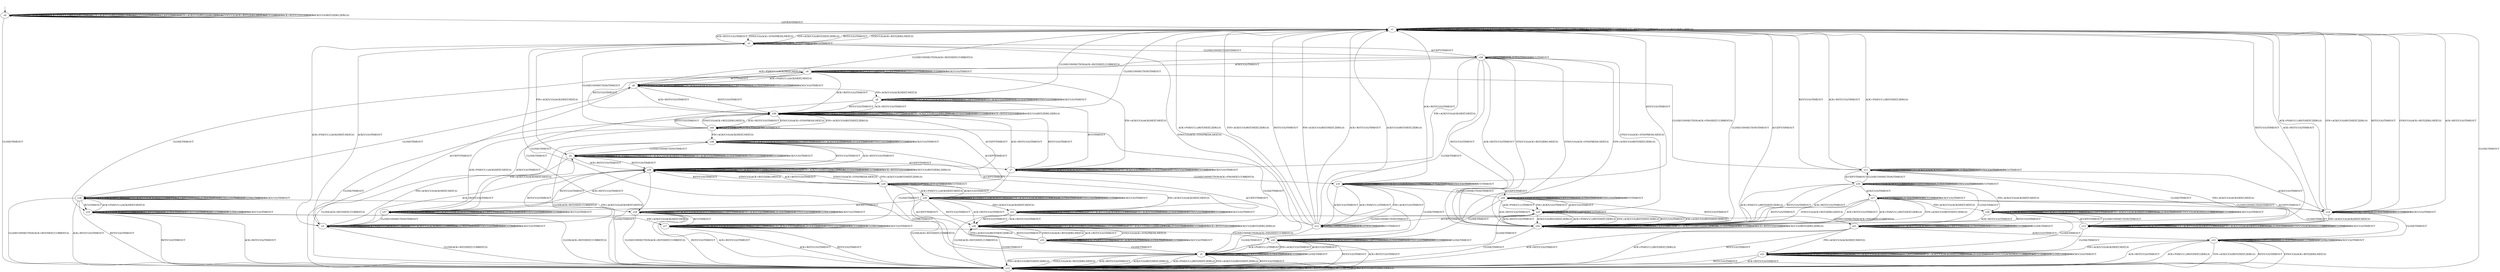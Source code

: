 digraph h8 {
s0 [label="s0"];
s1 [label="s1"];
s15 [label="s15"];
s2 [label="s2"];
s24 [label="s24"];
s3 [label="s3"];
s4 [label="s4"];
s5 [label="s5"];
s26 [label="s26"];
s6 [label="s6"];
s7 [label="s7"];
s28 [label="s28"];
s8 [label="s8"];
s9 [label="s9"];
s10 [label="s10"];
s16 [label="s16"];
s17 [label="s17"];
s29 [label="s29"];
s39 [label="s39"];
s11 [label="s11"];
s12 [label="s12"];
s18 [label="s18"];
s19 [label="s19"];
s20 [label="s20"];
s30 [label="s30"];
s31 [label="s31"];
s34 [label="s34"];
s40 [label="s40"];
s13 [label="s13"];
s14 [label="s14"];
s21 [label="s21"];
s25 [label="s25"];
s32 [label="s32"];
s35 [label="s35"];
s37 [label="s37"];
s38 [label="s38"];
s22 [label="s22"];
s23 [label="s23"];
s27 [label="s27"];
s33 [label="s33"];
s36 [label="s36"];
s0 -> s0 [label="CLOSECONNECTION/TIMEOUT"];
s0 -> s0 [label="ACK+PSH(V,V,1)/RST(ZERO,ZERO,0)"];
s0 -> s0 [label="SYN+ACK(V,V,0)/RST(ZERO,ZERO,0)"];
s0 -> s0 [label="RST(V,V,0)/TIMEOUT"];
s0 -> s0 [label="ACCEPT/TIMEOUT"];
s0 -> s0 [label="FIN+ACK(V,V,0)/RST(ZERO,ZERO,0)"];
s0 -> s1 [label="LISTEN/TIMEOUT"];
s0 -> s0 [label="SYN(V,V,0)/ACK+RST(ZERO,NEXT,0)"];
s0 -> s0 [label="RCV/TIMEOUT"];
s0 -> s0 [label="ACK+RST(V,V,0)/TIMEOUT"];
s0 -> s15 [label="CLOSE/TIMEOUT"];
s0 -> s0 [label="ACK(V,V,0)/RST(ZERO,ZERO,0)"];
s1 -> s1 [label="CLOSECONNECTION/TIMEOUT"];
s1 -> s1 [label="ACK+PSH(V,V,1)/RST(ZERO,ZERO,0)"];
s1 -> s1 [label="SYN+ACK(V,V,0)/RST(ZERO,ZERO,0)"];
s1 -> s1 [label="RST(V,V,0)/TIMEOUT"];
s1 -> s24 [label="ACCEPT/TIMEOUT"];
s1 -> s1 [label="FIN+ACK(V,V,0)/RST(ZERO,ZERO,0)"];
s1 -> s1 [label="LISTEN/TIMEOUT"];
s1 -> s2 [label="SYN(V,V,0)/ACK+SYN(FRESH,NEXT,0)"];
s1 -> s1 [label="RCV/TIMEOUT"];
s1 -> s1 [label="ACK+RST(V,V,0)/TIMEOUT"];
s1 -> s15 [label="CLOSE/TIMEOUT"];
s1 -> s1 [label="ACK(V,V,0)/RST(ZERO,ZERO,0)"];
s15 -> s15 [label="CLOSECONNECTION/TIMEOUT"];
s15 -> s15 [label="ACK+PSH(V,V,1)/RST(ZERO,ZERO,0)"];
s15 -> s15 [label="SYN+ACK(V,V,0)/RST(ZERO,ZERO,0)"];
s15 -> s15 [label="RST(V,V,0)/TIMEOUT"];
s15 -> s15 [label="ACCEPT/TIMEOUT"];
s15 -> s15 [label="FIN+ACK(V,V,0)/RST(ZERO,ZERO,0)"];
s15 -> s15 [label="LISTEN/TIMEOUT"];
s15 -> s15 [label="SYN(V,V,0)/ACK+RST(ZERO,NEXT,0)"];
s15 -> s15 [label="RCV/TIMEOUT"];
s15 -> s15 [label="ACK+RST(V,V,0)/TIMEOUT"];
s15 -> s15 [label="CLOSE/TIMEOUT"];
s15 -> s15 [label="ACK(V,V,0)/RST(ZERO,ZERO,0)"];
s2 -> s2 [label="CLOSECONNECTION/TIMEOUT"];
s2 -> s3 [label="ACK+PSH(V,V,1)/ACK(NEXT,NEXT,0)"];
s2 -> s1 [label="SYN+ACK(V,V,0)/RST(NEXT,ZERO,0)"];
s2 -> s1 [label="RST(V,V,0)/TIMEOUT"];
s2 -> s26 [label="ACCEPT/TIMEOUT"];
s2 -> s4 [label="FIN+ACK(V,V,0)/ACK(NEXT,NEXT,0)"];
s2 -> s2 [label="LISTEN/TIMEOUT"];
s2 -> s1 [label="SYN(V,V,0)/ACK+RST(ZERO,NEXT,0)"];
s2 -> s2 [label="RCV/TIMEOUT"];
s2 -> s1 [label="ACK+RST(V,V,0)/TIMEOUT"];
s2 -> s5 [label="CLOSE/TIMEOUT"];
s2 -> s3 [label="ACK(V,V,0)/TIMEOUT"];
s24 -> s1 [label="CLOSECONNECTION/TIMEOUT"];
s24 -> s24 [label="ACK+PSH(V,V,1)/RST(ZERO,ZERO,0)"];
s24 -> s24 [label="SYN+ACK(V,V,0)/RST(ZERO,ZERO,0)"];
s24 -> s24 [label="RST(V,V,0)/TIMEOUT"];
s24 -> s24 [label="ACCEPT/TIMEOUT"];
s24 -> s24 [label="FIN+ACK(V,V,0)/RST(ZERO,ZERO,0)"];
s24 -> s24 [label="LISTEN/TIMEOUT"];
s24 -> s26 [label="SYN(V,V,0)/ACK+SYN(FRESH,NEXT,0)"];
s24 -> s24 [label="RCV/TIMEOUT"];
s24 -> s24 [label="ACK+RST(V,V,0)/TIMEOUT"];
s24 -> s15 [label="CLOSE/TIMEOUT"];
s24 -> s24 [label="ACK(V,V,0)/RST(ZERO,ZERO,0)"];
s3 -> s3 [label="CLOSECONNECTION/TIMEOUT"];
s3 -> s3 [label="ACK+PSH(V,V,1)/ACK(NEXT,NEXT,0)"];
s3 -> s3 [label="SYN+ACK(V,V,0)/ACK(NEXT,CURRENT,0)"];
s3 -> s28 [label="RST(V,V,0)/TIMEOUT"];
s3 -> s6 [label="ACCEPT/TIMEOUT"];
s3 -> s4 [label="FIN+ACK(V,V,0)/ACK(NEXT,NEXT,0)"];
s3 -> s3 [label="LISTEN/TIMEOUT"];
s3 -> s3 [label="SYN(V,V,0)/TIMEOUT"];
s3 -> s3 [label="RCV/TIMEOUT"];
s3 -> s28 [label="ACK+RST(V,V,0)/TIMEOUT"];
s3 -> s15 [label="CLOSE/ACK+RST(NEXT,CURRENT,0)"];
s3 -> s3 [label="ACK(V,V,0)/TIMEOUT"];
s4 -> s4 [label="CLOSECONNECTION/TIMEOUT"];
s4 -> s4 [label="ACK+PSH(V,V,1)/TIMEOUT"];
s4 -> s4 [label="SYN+ACK(V,V,0)/ACK(NEXT,CURRENT,0)"];
s4 -> s28 [label="RST(V,V,0)/TIMEOUT"];
s4 -> s7 [label="ACCEPT/TIMEOUT"];
s4 -> s4 [label="FIN+ACK(V,V,0)/TIMEOUT"];
s4 -> s4 [label="LISTEN/TIMEOUT"];
s4 -> s4 [label="SYN(V,V,0)/TIMEOUT"];
s4 -> s4 [label="RCV/TIMEOUT"];
s4 -> s28 [label="ACK+RST(V,V,0)/TIMEOUT"];
s4 -> s15 [label="CLOSE/ACK+RST(NEXT,CURRENT,0)"];
s4 -> s4 [label="ACK(V,V,0)/TIMEOUT"];
s5 -> s5 [label="CLOSECONNECTION/TIMEOUT"];
s5 -> s15 [label="ACK+PSH(V,V,1)/RST(NEXT,ZERO,0)"];
s5 -> s15 [label="SYN+ACK(V,V,0)/RST(NEXT,ZERO,0)"];
s5 -> s15 [label="RST(V,V,0)/TIMEOUT"];
s5 -> s5 [label="ACCEPT/TIMEOUT"];
s5 -> s15 [label="FIN+ACK(V,V,0)/RST(NEXT,ZERO,0)"];
s5 -> s5 [label="LISTEN/TIMEOUT"];
s5 -> s15 [label="SYN(V,V,0)/ACK+RST(ZERO,NEXT,0)"];
s5 -> s5 [label="RCV/TIMEOUT"];
s5 -> s15 [label="ACK+RST(V,V,0)/TIMEOUT"];
s5 -> s5 [label="CLOSE/TIMEOUT"];
s5 -> s15 [label="ACK(V,V,0)/RST(NEXT,ZERO,0)"];
s26 -> s2 [label="CLOSECONNECTION/TIMEOUT"];
s26 -> s6 [label="ACK+PSH(V,V,1)/ACK(NEXT,NEXT,0)"];
s26 -> s24 [label="SYN+ACK(V,V,0)/RST(NEXT,ZERO,0)"];
s26 -> s24 [label="RST(V,V,0)/TIMEOUT"];
s26 -> s26 [label="ACCEPT/TIMEOUT"];
s26 -> s7 [label="FIN+ACK(V,V,0)/ACK(NEXT,NEXT,0)"];
s26 -> s26 [label="LISTEN/TIMEOUT"];
s26 -> s24 [label="SYN(V,V,0)/ACK+RST(ZERO,NEXT,0)"];
s26 -> s26 [label="RCV/TIMEOUT"];
s26 -> s24 [label="ACK+RST(V,V,0)/TIMEOUT"];
s26 -> s5 [label="CLOSE/TIMEOUT"];
s26 -> s9 [label="ACK(V,V,0)/TIMEOUT"];
s6 -> s1 [label="CLOSECONNECTION/ACK+RST(NEXT,CURRENT,0)"];
s6 -> s6 [label="ACK+PSH(V,V,1)/ACK(NEXT,NEXT,0)"];
s6 -> s6 [label="SYN+ACK(V,V,0)/ACK(NEXT,CURRENT,0)"];
s6 -> s39 [label="RST(V,V,0)/TIMEOUT"];
s6 -> s6 [label="ACCEPT/TIMEOUT"];
s6 -> s8 [label="FIN+ACK(V,V,0)/ACK(NEXT,NEXT,0)"];
s6 -> s6 [label="LISTEN/TIMEOUT"];
s6 -> s6 [label="SYN(V,V,0)/TIMEOUT"];
s6 -> s9 [label="RCV/TIMEOUT"];
s6 -> s39 [label="ACK+RST(V,V,0)/TIMEOUT"];
s6 -> s16 [label="CLOSE/TIMEOUT"];
s6 -> s6 [label="ACK(V,V,0)/TIMEOUT"];
s7 -> s10 [label="CLOSECONNECTION/ACK+FIN(NEXT,CURRENT,0)"];
s7 -> s7 [label="ACK+PSH(V,V,1)/TIMEOUT"];
s7 -> s7 [label="SYN+ACK(V,V,0)/ACK(NEXT,CURRENT,0)"];
s7 -> s39 [label="RST(V,V,0)/TIMEOUT"];
s7 -> s7 [label="ACCEPT/TIMEOUT"];
s7 -> s7 [label="FIN+ACK(V,V,0)/TIMEOUT"];
s7 -> s7 [label="LISTEN/TIMEOUT"];
s7 -> s7 [label="SYN(V,V,0)/TIMEOUT"];
s7 -> s7 [label="RCV/TIMEOUT"];
s7 -> s39 [label="ACK+RST(V,V,0)/TIMEOUT"];
s7 -> s17 [label="CLOSE/TIMEOUT"];
s7 -> s7 [label="ACK(V,V,0)/TIMEOUT"];
s28 -> s28 [label="CLOSECONNECTION/TIMEOUT"];
s28 -> s28 [label="ACK+PSH(V,V,1)/RST(ZERO,ZERO,0)"];
s28 -> s28 [label="SYN+ACK(V,V,0)/RST(ZERO,ZERO,0)"];
s28 -> s28 [label="RST(V,V,0)/TIMEOUT"];
s28 -> s39 [label="ACCEPT/TIMEOUT"];
s28 -> s28 [label="FIN+ACK(V,V,0)/RST(ZERO,ZERO,0)"];
s28 -> s28 [label="LISTEN/TIMEOUT"];
s28 -> s29 [label="SYN(V,V,0)/ACK+SYN(FRESH,NEXT,0)"];
s28 -> s28 [label="RCV/TIMEOUT"];
s28 -> s28 [label="ACK+RST(V,V,0)/TIMEOUT"];
s28 -> s15 [label="CLOSE/TIMEOUT"];
s28 -> s28 [label="ACK(V,V,0)/RST(ZERO,ZERO,0)"];
s8 -> s1 [label="CLOSECONNECTION/ACK+RST(NEXT,CURRENT,0)"];
s8 -> s8 [label="ACK+PSH(V,V,1)/TIMEOUT"];
s8 -> s8 [label="SYN+ACK(V,V,0)/ACK(NEXT,CURRENT,0)"];
s8 -> s39 [label="RST(V,V,0)/TIMEOUT"];
s8 -> s8 [label="ACCEPT/TIMEOUT"];
s8 -> s8 [label="FIN+ACK(V,V,0)/TIMEOUT"];
s8 -> s8 [label="LISTEN/TIMEOUT"];
s8 -> s8 [label="SYN(V,V,0)/TIMEOUT"];
s8 -> s7 [label="RCV/TIMEOUT"];
s8 -> s39 [label="ACK+RST(V,V,0)/TIMEOUT"];
s8 -> s18 [label="CLOSE/TIMEOUT"];
s8 -> s8 [label="ACK(V,V,0)/TIMEOUT"];
s9 -> s11 [label="CLOSECONNECTION/ACK+FIN(NEXT,CURRENT,0)"];
s9 -> s6 [label="ACK+PSH(V,V,1)/ACK(NEXT,NEXT,0)"];
s9 -> s9 [label="SYN+ACK(V,V,0)/ACK(NEXT,CURRENT,0)"];
s9 -> s39 [label="RST(V,V,0)/TIMEOUT"];
s9 -> s9 [label="ACCEPT/TIMEOUT"];
s9 -> s7 [label="FIN+ACK(V,V,0)/ACK(NEXT,NEXT,0)"];
s9 -> s9 [label="LISTEN/TIMEOUT"];
s9 -> s9 [label="SYN(V,V,0)/TIMEOUT"];
s9 -> s9 [label="RCV/TIMEOUT"];
s9 -> s39 [label="ACK+RST(V,V,0)/TIMEOUT"];
s9 -> s19 [label="CLOSE/TIMEOUT"];
s9 -> s9 [label="ACK(V,V,0)/TIMEOUT"];
s10 -> s10 [label="CLOSECONNECTION/TIMEOUT"];
s10 -> s12 [label="ACK+PSH(V,V,1)/TIMEOUT"];
s10 -> s10 [label="SYN+ACK(V,V,0)/ACK(NEXT,CURRENT,0)"];
s10 -> s1 [label="RST(V,V,0)/TIMEOUT"];
s10 -> s34 [label="ACCEPT/TIMEOUT"];
s10 -> s12 [label="FIN+ACK(V,V,0)/TIMEOUT"];
s10 -> s10 [label="LISTEN/TIMEOUT"];
s10 -> s10 [label="SYN(V,V,0)/TIMEOUT"];
s10 -> s10 [label="RCV/TIMEOUT"];
s10 -> s1 [label="ACK+RST(V,V,0)/TIMEOUT"];
s10 -> s20 [label="CLOSE/TIMEOUT"];
s10 -> s12 [label="ACK(V,V,0)/TIMEOUT"];
s16 -> s15 [label="CLOSECONNECTION/ACK+RST(NEXT,CURRENT,0)"];
s16 -> s16 [label="ACK+PSH(V,V,1)/ACK(NEXT,NEXT,0)"];
s16 -> s16 [label="SYN+ACK(V,V,0)/ACK(NEXT,CURRENT,0)"];
s16 -> s15 [label="RST(V,V,0)/TIMEOUT"];
s16 -> s16 [label="ACCEPT/TIMEOUT"];
s16 -> s18 [label="FIN+ACK(V,V,0)/ACK(NEXT,NEXT,0)"];
s16 -> s16 [label="LISTEN/TIMEOUT"];
s16 -> s16 [label="SYN(V,V,0)/TIMEOUT"];
s16 -> s19 [label="RCV/TIMEOUT"];
s16 -> s15 [label="ACK+RST(V,V,0)/TIMEOUT"];
s16 -> s16 [label="CLOSE/TIMEOUT"];
s16 -> s16 [label="ACK(V,V,0)/TIMEOUT"];
s17 -> s20 [label="CLOSECONNECTION/ACK+FIN(NEXT,CURRENT,0)"];
s17 -> s17 [label="ACK+PSH(V,V,1)/TIMEOUT"];
s17 -> s17 [label="SYN+ACK(V,V,0)/ACK(NEXT,CURRENT,0)"];
s17 -> s15 [label="RST(V,V,0)/TIMEOUT"];
s17 -> s17 [label="ACCEPT/TIMEOUT"];
s17 -> s17 [label="FIN+ACK(V,V,0)/TIMEOUT"];
s17 -> s17 [label="LISTEN/TIMEOUT"];
s17 -> s17 [label="SYN(V,V,0)/TIMEOUT"];
s17 -> s17 [label="RCV/TIMEOUT"];
s17 -> s15 [label="ACK+RST(V,V,0)/TIMEOUT"];
s17 -> s17 [label="CLOSE/TIMEOUT"];
s17 -> s17 [label="ACK(V,V,0)/TIMEOUT"];
s29 -> s29 [label="CLOSECONNECTION/TIMEOUT"];
s29 -> s30 [label="ACK+PSH(V,V,1)/ACK(NEXT,NEXT,0)"];
s29 -> s28 [label="SYN+ACK(V,V,0)/RST(NEXT,ZERO,0)"];
s29 -> s28 [label="RST(V,V,0)/TIMEOUT"];
s29 -> s40 [label="ACCEPT/TIMEOUT"];
s29 -> s31 [label="FIN+ACK(V,V,0)/ACK(NEXT,NEXT,0)"];
s29 -> s29 [label="LISTEN/TIMEOUT"];
s29 -> s28 [label="SYN(V,V,0)/ACK+RST(ZERO,NEXT,0)"];
s29 -> s29 [label="RCV/TIMEOUT"];
s29 -> s28 [label="ACK+RST(V,V,0)/TIMEOUT"];
s29 -> s5 [label="CLOSE/TIMEOUT"];
s29 -> s30 [label="ACK(V,V,0)/TIMEOUT"];
s39 -> s1 [label="CLOSECONNECTION/TIMEOUT"];
s39 -> s39 [label="ACK+PSH(V,V,1)/RST(ZERO,ZERO,0)"];
s39 -> s39 [label="SYN+ACK(V,V,0)/RST(ZERO,ZERO,0)"];
s39 -> s39 [label="RST(V,V,0)/TIMEOUT"];
s39 -> s39 [label="ACCEPT/TIMEOUT"];
s39 -> s39 [label="FIN+ACK(V,V,0)/RST(ZERO,ZERO,0)"];
s39 -> s39 [label="LISTEN/TIMEOUT"];
s39 -> s40 [label="SYN(V,V,0)/ACK+SYN(FRESH,NEXT,0)"];
s39 -> s39 [label="RCV/TIMEOUT"];
s39 -> s39 [label="ACK+RST(V,V,0)/TIMEOUT"];
s39 -> s15 [label="CLOSE/TIMEOUT"];
s39 -> s39 [label="ACK(V,V,0)/RST(ZERO,ZERO,0)"];
s11 -> s11 [label="CLOSECONNECTION/TIMEOUT"];
s11 -> s1 [label="ACK+PSH(V,V,1)/RST(NEXT,ZERO,0)"];
s11 -> s11 [label="SYN+ACK(V,V,0)/ACK(NEXT,CURRENT,0)"];
s11 -> s1 [label="RST(V,V,0)/TIMEOUT"];
s11 -> s35 [label="ACCEPT/TIMEOUT"];
s11 -> s13 [label="FIN+ACK(V,V,0)/ACK(NEXT,NEXT,0)"];
s11 -> s11 [label="LISTEN/TIMEOUT"];
s11 -> s11 [label="SYN(V,V,0)/TIMEOUT"];
s11 -> s11 [label="RCV/TIMEOUT"];
s11 -> s1 [label="ACK+RST(V,V,0)/TIMEOUT"];
s11 -> s21 [label="CLOSE/TIMEOUT"];
s11 -> s14 [label="ACK(V,V,0)/TIMEOUT"];
s12 -> s12 [label="CLOSECONNECTION/TIMEOUT"];
s12 -> s1 [label="ACK+PSH(V,V,1)/RST(NEXT,ZERO,0)"];
s12 -> s1 [label="SYN+ACK(V,V,0)/RST(NEXT,ZERO,0)"];
s12 -> s1 [label="RST(V,V,0)/TIMEOUT"];
s12 -> s25 [label="ACCEPT/TIMEOUT"];
s12 -> s1 [label="FIN+ACK(V,V,0)/RST(NEXT,ZERO,0)"];
s12 -> s12 [label="LISTEN/TIMEOUT"];
s12 -> s2 [label="SYN(V,V,0)/ACK+SYN(FRESH,NEXT,0)"];
s12 -> s12 [label="RCV/TIMEOUT"];
s12 -> s1 [label="ACK+RST(V,V,0)/TIMEOUT"];
s12 -> s5 [label="CLOSE/TIMEOUT"];
s12 -> s1 [label="ACK(V,V,0)/RST(NEXT,ZERO,0)"];
s18 -> s15 [label="CLOSECONNECTION/ACK+RST(NEXT,CURRENT,0)"];
s18 -> s18 [label="ACK+PSH(V,V,1)/TIMEOUT"];
s18 -> s18 [label="SYN+ACK(V,V,0)/ACK(NEXT,CURRENT,0)"];
s18 -> s15 [label="RST(V,V,0)/TIMEOUT"];
s18 -> s18 [label="ACCEPT/TIMEOUT"];
s18 -> s18 [label="FIN+ACK(V,V,0)/TIMEOUT"];
s18 -> s18 [label="LISTEN/TIMEOUT"];
s18 -> s18 [label="SYN(V,V,0)/TIMEOUT"];
s18 -> s17 [label="RCV/TIMEOUT"];
s18 -> s15 [label="ACK+RST(V,V,0)/TIMEOUT"];
s18 -> s18 [label="CLOSE/TIMEOUT"];
s18 -> s18 [label="ACK(V,V,0)/TIMEOUT"];
s19 -> s21 [label="CLOSECONNECTION/ACK+FIN(NEXT,CURRENT,0)"];
s19 -> s16 [label="ACK+PSH(V,V,1)/ACK(NEXT,NEXT,0)"];
s19 -> s19 [label="SYN+ACK(V,V,0)/ACK(NEXT,CURRENT,0)"];
s19 -> s15 [label="RST(V,V,0)/TIMEOUT"];
s19 -> s19 [label="ACCEPT/TIMEOUT"];
s19 -> s17 [label="FIN+ACK(V,V,0)/ACK(NEXT,NEXT,0)"];
s19 -> s19 [label="LISTEN/TIMEOUT"];
s19 -> s19 [label="SYN(V,V,0)/TIMEOUT"];
s19 -> s19 [label="RCV/TIMEOUT"];
s19 -> s15 [label="ACK+RST(V,V,0)/TIMEOUT"];
s19 -> s19 [label="CLOSE/TIMEOUT"];
s19 -> s19 [label="ACK(V,V,0)/TIMEOUT"];
s20 -> s20 [label="CLOSECONNECTION/TIMEOUT"];
s20 -> s5 [label="ACK+PSH(V,V,1)/TIMEOUT"];
s20 -> s20 [label="SYN+ACK(V,V,0)/ACK(NEXT,CURRENT,0)"];
s20 -> s15 [label="RST(V,V,0)/TIMEOUT"];
s20 -> s20 [label="ACCEPT/TIMEOUT"];
s20 -> s5 [label="FIN+ACK(V,V,0)/TIMEOUT"];
s20 -> s20 [label="LISTEN/TIMEOUT"];
s20 -> s20 [label="SYN(V,V,0)/TIMEOUT"];
s20 -> s20 [label="RCV/TIMEOUT"];
s20 -> s15 [label="ACK+RST(V,V,0)/TIMEOUT"];
s20 -> s20 [label="CLOSE/TIMEOUT"];
s20 -> s5 [label="ACK(V,V,0)/TIMEOUT"];
s30 -> s30 [label="CLOSECONNECTION/TIMEOUT"];
s30 -> s30 [label="ACK+PSH(V,V,1)/ACK(NEXT,NEXT,0)"];
s30 -> s30 [label="SYN+ACK(V,V,0)/ACK(NEXT,CURRENT,0)"];
s30 -> s32 [label="RST(V,V,0)/TIMEOUT"];
s30 -> s37 [label="ACCEPT/TIMEOUT"];
s30 -> s31 [label="FIN+ACK(V,V,0)/ACK(NEXT,NEXT,0)"];
s30 -> s30 [label="LISTEN/TIMEOUT"];
s30 -> s30 [label="SYN(V,V,0)/TIMEOUT"];
s30 -> s30 [label="RCV/TIMEOUT"];
s30 -> s32 [label="ACK+RST(V,V,0)/TIMEOUT"];
s30 -> s15 [label="CLOSE/ACK+RST(NEXT,CURRENT,0)"];
s30 -> s30 [label="ACK(V,V,0)/TIMEOUT"];
s31 -> s31 [label="CLOSECONNECTION/TIMEOUT"];
s31 -> s31 [label="ACK+PSH(V,V,1)/TIMEOUT"];
s31 -> s31 [label="SYN+ACK(V,V,0)/ACK(NEXT,CURRENT,0)"];
s31 -> s32 [label="RST(V,V,0)/TIMEOUT"];
s31 -> s38 [label="ACCEPT/TIMEOUT"];
s31 -> s31 [label="FIN+ACK(V,V,0)/TIMEOUT"];
s31 -> s31 [label="LISTEN/TIMEOUT"];
s31 -> s31 [label="SYN(V,V,0)/TIMEOUT"];
s31 -> s31 [label="RCV/TIMEOUT"];
s31 -> s32 [label="ACK+RST(V,V,0)/TIMEOUT"];
s31 -> s15 [label="CLOSE/ACK+RST(NEXT,CURRENT,0)"];
s31 -> s31 [label="ACK(V,V,0)/TIMEOUT"];
s34 -> s10 [label="CLOSECONNECTION/TIMEOUT"];
s34 -> s25 [label="ACK+PSH(V,V,1)/TIMEOUT"];
s34 -> s34 [label="SYN+ACK(V,V,0)/ACK(NEXT,CURRENT,0)"];
s34 -> s24 [label="RST(V,V,0)/TIMEOUT"];
s34 -> s34 [label="ACCEPT/TIMEOUT"];
s34 -> s25 [label="FIN+ACK(V,V,0)/TIMEOUT"];
s34 -> s34 [label="LISTEN/TIMEOUT"];
s34 -> s34 [label="SYN(V,V,0)/TIMEOUT"];
s34 -> s34 [label="RCV/TIMEOUT"];
s34 -> s24 [label="ACK+RST(V,V,0)/TIMEOUT"];
s34 -> s20 [label="CLOSE/TIMEOUT"];
s34 -> s25 [label="ACK(V,V,0)/TIMEOUT"];
s40 -> s2 [label="CLOSECONNECTION/TIMEOUT"];
s40 -> s37 [label="ACK+PSH(V,V,1)/ACK(NEXT,NEXT,0)"];
s40 -> s39 [label="SYN+ACK(V,V,0)/RST(NEXT,ZERO,0)"];
s40 -> s39 [label="RST(V,V,0)/TIMEOUT"];
s40 -> s40 [label="ACCEPT/TIMEOUT"];
s40 -> s38 [label="FIN+ACK(V,V,0)/ACK(NEXT,NEXT,0)"];
s40 -> s40 [label="LISTEN/TIMEOUT"];
s40 -> s39 [label="SYN(V,V,0)/ACK+RST(ZERO,NEXT,0)"];
s40 -> s40 [label="RCV/TIMEOUT"];
s40 -> s39 [label="ACK+RST(V,V,0)/TIMEOUT"];
s40 -> s5 [label="CLOSE/TIMEOUT"];
s40 -> s37 [label="ACK(V,V,0)/TIMEOUT"];
s13 -> s13 [label="CLOSECONNECTION/TIMEOUT"];
s13 -> s13 [label="ACK+PSH(V,V,1)/ACK(NEXT,CURRENT,0)"];
s13 -> s13 [label="SYN+ACK(V,V,0)/ACK(NEXT,CURRENT,0)"];
s13 -> s1 [label="RST(V,V,0)/TIMEOUT"];
s13 -> s36 [label="ACCEPT/TIMEOUT"];
s13 -> s13 [label="FIN+ACK(V,V,0)/ACK(NEXT,CURRENT,0)"];
s13 -> s13 [label="LISTEN/TIMEOUT"];
s13 -> s13 [label="SYN(V,V,0)/ACK(NEXT,CURRENT,0)"];
s13 -> s13 [label="RCV/TIMEOUT"];
s13 -> s1 [label="ACK+RST(V,V,0)/TIMEOUT"];
s13 -> s22 [label="CLOSE/TIMEOUT"];
s13 -> s13 [label="ACK(V,V,0)/TIMEOUT"];
s14 -> s14 [label="CLOSECONNECTION/TIMEOUT"];
s14 -> s1 [label="ACK+PSH(V,V,1)/RST(NEXT,ZERO,0)"];
s14 -> s1 [label="SYN+ACK(V,V,0)/RST(NEXT,ZERO,0)"];
s14 -> s1 [label="RST(V,V,0)/TIMEOUT"];
s14 -> s27 [label="ACCEPT/TIMEOUT"];
s14 -> s13 [label="FIN+ACK(V,V,0)/ACK(NEXT,NEXT,0)"];
s14 -> s14 [label="LISTEN/TIMEOUT"];
s14 -> s1 [label="SYN(V,V,0)/ACK+RST(ZERO,NEXT,0)"];
s14 -> s14 [label="RCV/TIMEOUT"];
s14 -> s1 [label="ACK+RST(V,V,0)/TIMEOUT"];
s14 -> s23 [label="CLOSE/TIMEOUT"];
s14 -> s14 [label="ACK(V,V,0)/TIMEOUT"];
s21 -> s21 [label="CLOSECONNECTION/TIMEOUT"];
s21 -> s15 [label="ACK+PSH(V,V,1)/RST(NEXT,ZERO,0)"];
s21 -> s21 [label="SYN+ACK(V,V,0)/ACK(NEXT,CURRENT,0)"];
s21 -> s15 [label="RST(V,V,0)/TIMEOUT"];
s21 -> s21 [label="ACCEPT/TIMEOUT"];
s21 -> s22 [label="FIN+ACK(V,V,0)/ACK(NEXT,NEXT,0)"];
s21 -> s21 [label="LISTEN/TIMEOUT"];
s21 -> s21 [label="SYN(V,V,0)/TIMEOUT"];
s21 -> s21 [label="RCV/TIMEOUT"];
s21 -> s15 [label="ACK+RST(V,V,0)/TIMEOUT"];
s21 -> s21 [label="CLOSE/TIMEOUT"];
s21 -> s23 [label="ACK(V,V,0)/TIMEOUT"];
s25 -> s12 [label="CLOSECONNECTION/TIMEOUT"];
s25 -> s24 [label="ACK+PSH(V,V,1)/RST(NEXT,ZERO,0)"];
s25 -> s24 [label="SYN+ACK(V,V,0)/RST(NEXT,ZERO,0)"];
s25 -> s24 [label="RST(V,V,0)/TIMEOUT"];
s25 -> s25 [label="ACCEPT/TIMEOUT"];
s25 -> s24 [label="FIN+ACK(V,V,0)/RST(NEXT,ZERO,0)"];
s25 -> s25 [label="LISTEN/TIMEOUT"];
s25 -> s26 [label="SYN(V,V,0)/ACK+SYN(FRESH,NEXT,0)"];
s25 -> s25 [label="RCV/TIMEOUT"];
s25 -> s24 [label="ACK+RST(V,V,0)/TIMEOUT"];
s25 -> s5 [label="CLOSE/TIMEOUT"];
s25 -> s24 [label="ACK(V,V,0)/RST(NEXT,ZERO,0)"];
s32 -> s32 [label="CLOSECONNECTION/TIMEOUT"];
s32 -> s32 [label="ACK+PSH(V,V,1)/RST(ZERO,ZERO,0)"];
s32 -> s32 [label="SYN+ACK(V,V,0)/RST(ZERO,ZERO,0)"];
s32 -> s32 [label="RST(V,V,0)/TIMEOUT"];
s32 -> s28 [label="ACCEPT/TIMEOUT"];
s32 -> s32 [label="FIN+ACK(V,V,0)/RST(ZERO,ZERO,0)"];
s32 -> s32 [label="LISTEN/TIMEOUT"];
s32 -> s33 [label="SYN(V,V,0)/ACK+SYN(FRESH,NEXT,0)"];
s32 -> s32 [label="RCV/TIMEOUT"];
s32 -> s32 [label="ACK+RST(V,V,0)/TIMEOUT"];
s32 -> s15 [label="CLOSE/TIMEOUT"];
s32 -> s32 [label="ACK(V,V,0)/RST(ZERO,ZERO,0)"];
s35 -> s11 [label="CLOSECONNECTION/TIMEOUT"];
s35 -> s24 [label="ACK+PSH(V,V,1)/RST(NEXT,ZERO,0)"];
s35 -> s35 [label="SYN+ACK(V,V,0)/ACK(NEXT,CURRENT,0)"];
s35 -> s24 [label="RST(V,V,0)/TIMEOUT"];
s35 -> s35 [label="ACCEPT/TIMEOUT"];
s35 -> s36 [label="FIN+ACK(V,V,0)/ACK(NEXT,NEXT,0)"];
s35 -> s35 [label="LISTEN/TIMEOUT"];
s35 -> s35 [label="SYN(V,V,0)/TIMEOUT"];
s35 -> s35 [label="RCV/TIMEOUT"];
s35 -> s24 [label="ACK+RST(V,V,0)/TIMEOUT"];
s35 -> s21 [label="CLOSE/TIMEOUT"];
s35 -> s27 [label="ACK(V,V,0)/TIMEOUT"];
s37 -> s3 [label="CLOSECONNECTION/TIMEOUT"];
s37 -> s37 [label="ACK+PSH(V,V,1)/ACK(NEXT,NEXT,0)"];
s37 -> s37 [label="SYN+ACK(V,V,0)/ACK(NEXT,CURRENT,0)"];
s37 -> s28 [label="RST(V,V,0)/TIMEOUT"];
s37 -> s37 [label="ACCEPT/TIMEOUT"];
s37 -> s38 [label="FIN+ACK(V,V,0)/ACK(NEXT,NEXT,0)"];
s37 -> s37 [label="LISTEN/TIMEOUT"];
s37 -> s37 [label="SYN(V,V,0)/TIMEOUT"];
s37 -> s37 [label="RCV/TIMEOUT"];
s37 -> s28 [label="ACK+RST(V,V,0)/TIMEOUT"];
s37 -> s15 [label="CLOSE/ACK+RST(NEXT,CURRENT,0)"];
s37 -> s37 [label="ACK(V,V,0)/TIMEOUT"];
s38 -> s4 [label="CLOSECONNECTION/TIMEOUT"];
s38 -> s38 [label="ACK+PSH(V,V,1)/TIMEOUT"];
s38 -> s38 [label="SYN+ACK(V,V,0)/ACK(NEXT,CURRENT,0)"];
s38 -> s28 [label="RST(V,V,0)/TIMEOUT"];
s38 -> s38 [label="ACCEPT/TIMEOUT"];
s38 -> s38 [label="FIN+ACK(V,V,0)/TIMEOUT"];
s38 -> s38 [label="LISTEN/TIMEOUT"];
s38 -> s38 [label="SYN(V,V,0)/TIMEOUT"];
s38 -> s38 [label="RCV/TIMEOUT"];
s38 -> s28 [label="ACK+RST(V,V,0)/TIMEOUT"];
s38 -> s15 [label="CLOSE/ACK+RST(NEXT,CURRENT,0)"];
s38 -> s38 [label="ACK(V,V,0)/TIMEOUT"];
s22 -> s22 [label="CLOSECONNECTION/TIMEOUT"];
s22 -> s22 [label="ACK+PSH(V,V,1)/ACK(NEXT,CURRENT,0)"];
s22 -> s22 [label="SYN+ACK(V,V,0)/ACK(NEXT,CURRENT,0)"];
s22 -> s15 [label="RST(V,V,0)/TIMEOUT"];
s22 -> s22 [label="ACCEPT/TIMEOUT"];
s22 -> s22 [label="FIN+ACK(V,V,0)/ACK(NEXT,CURRENT,0)"];
s22 -> s22 [label="LISTEN/TIMEOUT"];
s22 -> s22 [label="SYN(V,V,0)/ACK(NEXT,CURRENT,0)"];
s22 -> s22 [label="RCV/TIMEOUT"];
s22 -> s15 [label="ACK+RST(V,V,0)/TIMEOUT"];
s22 -> s22 [label="CLOSE/TIMEOUT"];
s22 -> s22 [label="ACK(V,V,0)/TIMEOUT"];
s23 -> s23 [label="CLOSECONNECTION/TIMEOUT"];
s23 -> s15 [label="ACK+PSH(V,V,1)/RST(NEXT,ZERO,0)"];
s23 -> s15 [label="SYN+ACK(V,V,0)/RST(NEXT,ZERO,0)"];
s23 -> s15 [label="RST(V,V,0)/TIMEOUT"];
s23 -> s23 [label="ACCEPT/TIMEOUT"];
s23 -> s22 [label="FIN+ACK(V,V,0)/ACK(NEXT,NEXT,0)"];
s23 -> s23 [label="LISTEN/TIMEOUT"];
s23 -> s15 [label="SYN(V,V,0)/ACK+RST(ZERO,NEXT,0)"];
s23 -> s23 [label="RCV/TIMEOUT"];
s23 -> s15 [label="ACK+RST(V,V,0)/TIMEOUT"];
s23 -> s23 [label="CLOSE/TIMEOUT"];
s23 -> s23 [label="ACK(V,V,0)/TIMEOUT"];
s27 -> s14 [label="CLOSECONNECTION/TIMEOUT"];
s27 -> s24 [label="ACK+PSH(V,V,1)/RST(NEXT,ZERO,0)"];
s27 -> s24 [label="SYN+ACK(V,V,0)/RST(NEXT,ZERO,0)"];
s27 -> s24 [label="RST(V,V,0)/TIMEOUT"];
s27 -> s27 [label="ACCEPT/TIMEOUT"];
s27 -> s36 [label="FIN+ACK(V,V,0)/ACK(NEXT,NEXT,0)"];
s27 -> s27 [label="LISTEN/TIMEOUT"];
s27 -> s24 [label="SYN(V,V,0)/ACK+RST(ZERO,NEXT,0)"];
s27 -> s27 [label="RCV/TIMEOUT"];
s27 -> s24 [label="ACK+RST(V,V,0)/TIMEOUT"];
s27 -> s23 [label="CLOSE/TIMEOUT"];
s27 -> s27 [label="ACK(V,V,0)/TIMEOUT"];
s33 -> s33 [label="CLOSECONNECTION/TIMEOUT"];
s33 -> s33 [label="ACK+PSH(V,V,1)/TIMEOUT"];
s33 -> s32 [label="SYN+ACK(V,V,0)/RST(NEXT,ZERO,0)"];
s33 -> s32 [label="RST(V,V,0)/TIMEOUT"];
s33 -> s29 [label="ACCEPT/TIMEOUT"];
s33 -> s33 [label="FIN+ACK(V,V,0)/TIMEOUT"];
s33 -> s33 [label="LISTEN/TIMEOUT"];
s33 -> s32 [label="SYN(V,V,0)/ACK+RST(ZERO,NEXT,0)"];
s33 -> s33 [label="RCV/TIMEOUT"];
s33 -> s32 [label="ACK+RST(V,V,0)/TIMEOUT"];
s33 -> s5 [label="CLOSE/TIMEOUT"];
s33 -> s33 [label="ACK(V,V,0)/TIMEOUT"];
s36 -> s13 [label="CLOSECONNECTION/TIMEOUT"];
s36 -> s36 [label="ACK+PSH(V,V,1)/ACK(NEXT,CURRENT,0)"];
s36 -> s36 [label="SYN+ACK(V,V,0)/ACK(NEXT,CURRENT,0)"];
s36 -> s24 [label="RST(V,V,0)/TIMEOUT"];
s36 -> s36 [label="ACCEPT/TIMEOUT"];
s36 -> s36 [label="FIN+ACK(V,V,0)/ACK(NEXT,CURRENT,0)"];
s36 -> s36 [label="LISTEN/TIMEOUT"];
s36 -> s36 [label="SYN(V,V,0)/ACK(NEXT,CURRENT,0)"];
s36 -> s36 [label="RCV/TIMEOUT"];
s36 -> s24 [label="ACK+RST(V,V,0)/TIMEOUT"];
s36 -> s22 [label="CLOSE/TIMEOUT"];
s36 -> s36 [label="ACK(V,V,0)/TIMEOUT"];
__start0 [shape=none, label=""];
__start0 -> s0 [label=""];
}
